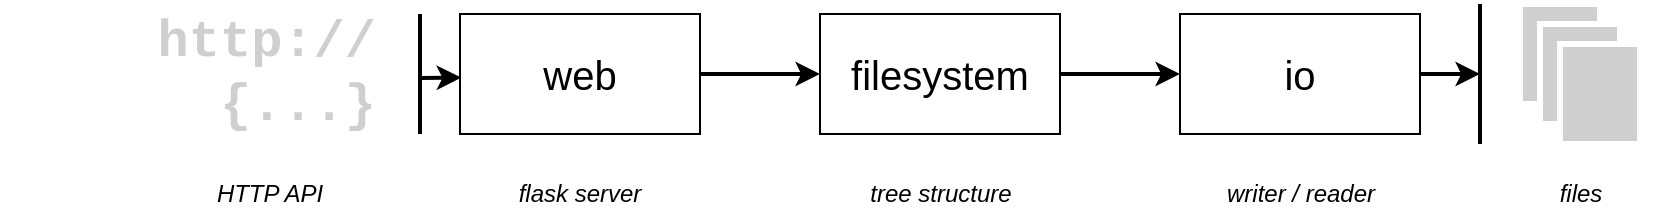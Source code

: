 <mxfile version="13.7.3" type="device" pages="2"><diagram id="0ewq6qM4GuxDzhzPHbmH" name="overview"><mxGraphModel dx="1106" dy="892" grid="1" gridSize="10" guides="1" tooltips="1" connect="1" arrows="1" fold="1" page="1" pageScale="1" pageWidth="1169" pageHeight="827" math="0" shadow="0"><root><mxCell id="Vb4Q2h-BdGvWWdNB2CnK-0"/><mxCell id="Vb4Q2h-BdGvWWdNB2CnK-1" parent="Vb4Q2h-BdGvWWdNB2CnK-0"/><mxCell id="-KA-zUJVmoi0DEM6hBks-0" value="&lt;font style=&quot;font-size: 20px&quot;&gt;web&lt;/font&gt;" style="rounded=0;whiteSpace=wrap;html=1;" parent="Vb4Q2h-BdGvWWdNB2CnK-1" vertex="1"><mxGeometry x="300" y="340" width="120" height="60" as="geometry"/></mxCell><mxCell id="-KA-zUJVmoi0DEM6hBks-1" value="&lt;font style=&quot;font-size: 20px&quot;&gt;filesystem&lt;/font&gt;" style="rounded=0;whiteSpace=wrap;html=1;" parent="Vb4Q2h-BdGvWWdNB2CnK-1" vertex="1"><mxGeometry x="480" y="340" width="120" height="60" as="geometry"/></mxCell><mxCell id="-KA-zUJVmoi0DEM6hBks-2" value="&lt;font style=&quot;font-size: 20px&quot;&gt;io&lt;/font&gt;" style="rounded=0;whiteSpace=wrap;html=1;" parent="Vb4Q2h-BdGvWWdNB2CnK-1" vertex="1"><mxGeometry x="660" y="340" width="120" height="60" as="geometry"/></mxCell><mxCell id="-KA-zUJVmoi0DEM6hBks-3" value="" style="endArrow=none;html=1;strokeWidth=2;" parent="Vb4Q2h-BdGvWWdNB2CnK-1" edge="1"><mxGeometry width="50" height="50" relative="1" as="geometry"><mxPoint x="280" y="400" as="sourcePoint"/><mxPoint x="280" y="340" as="targetPoint"/></mxGeometry></mxCell><mxCell id="-KA-zUJVmoi0DEM6hBks-4" value="" style="endArrow=none;html=1;strokeWidth=2;" parent="Vb4Q2h-BdGvWWdNB2CnK-1" edge="1"><mxGeometry width="50" height="50" relative="1" as="geometry"><mxPoint x="810" y="405" as="sourcePoint"/><mxPoint x="810" y="335" as="targetPoint"/></mxGeometry></mxCell><mxCell id="-KA-zUJVmoi0DEM6hBks-7" value="" style="whiteSpace=wrap;html=1;fillColor=#CFCFCF;strokeColor=#FFFFFF;strokeWidth=3;" parent="Vb4Q2h-BdGvWWdNB2CnK-1" vertex="1"><mxGeometry x="830" y="335" width="40" height="50" as="geometry"/></mxCell><mxCell id="-KA-zUJVmoi0DEM6hBks-8" value="" style="whiteSpace=wrap;html=1;fillColor=#CFCFCF;strokeColor=#FFFFFF;strokeWidth=3;" parent="Vb4Q2h-BdGvWWdNB2CnK-1" vertex="1"><mxGeometry x="840" y="345" width="40" height="50" as="geometry"/></mxCell><mxCell id="-KA-zUJVmoi0DEM6hBks-9" value="" style="whiteSpace=wrap;html=1;fillColor=#CFCFCF;strokeColor=#FFFFFF;strokeWidth=3;" parent="Vb4Q2h-BdGvWWdNB2CnK-1" vertex="1"><mxGeometry x="850" y="355" width="40" height="50" as="geometry"/></mxCell><mxCell id="-KA-zUJVmoi0DEM6hBks-10" value="&lt;font face=&quot;Courier New&quot; color=&quot;#cfcfcf&quot; style=&quot;font-size: 26px&quot;&gt;&lt;b&gt;http:// &lt;br&gt;{...}&lt;/b&gt;&lt;/font&gt;" style="text;html=1;strokeColor=none;fillColor=none;align=right;verticalAlign=middle;whiteSpace=wrap;rounded=0;" parent="Vb4Q2h-BdGvWWdNB2CnK-1" vertex="1"><mxGeometry x="70" y="345" width="190" height="50" as="geometry"/></mxCell><mxCell id="-KA-zUJVmoi0DEM6hBks-11" value="" style="endArrow=classic;html=1;strokeWidth=2;entryX=0.005;entryY=0.53;entryDx=0;entryDy=0;entryPerimeter=0;" parent="Vb4Q2h-BdGvWWdNB2CnK-1" target="-KA-zUJVmoi0DEM6hBks-0" edge="1"><mxGeometry width="50" height="50" relative="1" as="geometry"><mxPoint x="280" y="372" as="sourcePoint"/><mxPoint x="590" y="390" as="targetPoint"/></mxGeometry></mxCell><mxCell id="-KA-zUJVmoi0DEM6hBks-12" value="" style="endArrow=classic;html=1;strokeWidth=2;exitX=1;exitY=0.5;exitDx=0;exitDy=0;" parent="Vb4Q2h-BdGvWWdNB2CnK-1" source="-KA-zUJVmoi0DEM6hBks-0" target="-KA-zUJVmoi0DEM6hBks-1" edge="1"><mxGeometry width="50" height="50" relative="1" as="geometry"><mxPoint x="440" y="369.91" as="sourcePoint"/><mxPoint x="460.6" y="369.71" as="targetPoint"/></mxGeometry></mxCell><mxCell id="-KA-zUJVmoi0DEM6hBks-13" value="" style="endArrow=classic;html=1;strokeWidth=2;exitX=1;exitY=0.5;exitDx=0;exitDy=0;entryX=0;entryY=0.5;entryDx=0;entryDy=0;" parent="Vb4Q2h-BdGvWWdNB2CnK-1" source="-KA-zUJVmoi0DEM6hBks-1" target="-KA-zUJVmoi0DEM6hBks-2" edge="1"><mxGeometry width="50" height="50" relative="1" as="geometry"><mxPoint x="630" y="430.2" as="sourcePoint"/><mxPoint x="680" y="430" as="targetPoint"/></mxGeometry></mxCell><mxCell id="-KA-zUJVmoi0DEM6hBks-14" value="" style="endArrow=classic;html=1;strokeWidth=2;" parent="Vb4Q2h-BdGvWWdNB2CnK-1" source="-KA-zUJVmoi0DEM6hBks-2" edge="1"><mxGeometry width="50" height="50" relative="1" as="geometry"><mxPoint x="610" y="380" as="sourcePoint"/><mxPoint x="810" y="370" as="targetPoint"/></mxGeometry></mxCell><mxCell id="-KA-zUJVmoi0DEM6hBks-15" value="HTTP API" style="text;html=1;strokeColor=none;fillColor=none;align=center;verticalAlign=middle;whiteSpace=wrap;rounded=0;fontStyle=2" parent="Vb4Q2h-BdGvWWdNB2CnK-1" vertex="1"><mxGeometry x="170" y="420" width="70" height="20" as="geometry"/></mxCell><mxCell id="-KA-zUJVmoi0DEM6hBks-16" value="flask server" style="text;html=1;strokeColor=none;fillColor=none;align=center;verticalAlign=middle;whiteSpace=wrap;rounded=0;fontStyle=2" parent="Vb4Q2h-BdGvWWdNB2CnK-1" vertex="1"><mxGeometry x="325" y="420" width="70" height="20" as="geometry"/></mxCell><mxCell id="-KA-zUJVmoi0DEM6hBks-17" value="tree structure" style="text;html=1;strokeColor=none;fillColor=none;align=center;verticalAlign=middle;whiteSpace=wrap;rounded=0;fontStyle=2" parent="Vb4Q2h-BdGvWWdNB2CnK-1" vertex="1"><mxGeometry x="492.5" y="420" width="95" height="20" as="geometry"/></mxCell><mxCell id="-KA-zUJVmoi0DEM6hBks-18" value="writer / reader" style="text;html=1;strokeColor=none;fillColor=none;align=center;verticalAlign=middle;whiteSpace=wrap;rounded=0;fontStyle=2" parent="Vb4Q2h-BdGvWWdNB2CnK-1" vertex="1"><mxGeometry x="672.5" y="420" width="95" height="20" as="geometry"/></mxCell><mxCell id="-KA-zUJVmoi0DEM6hBks-19" value="files" style="text;html=1;strokeColor=none;fillColor=none;align=center;verticalAlign=middle;whiteSpace=wrap;rounded=0;fontStyle=2" parent="Vb4Q2h-BdGvWWdNB2CnK-1" vertex="1"><mxGeometry x="812.5" y="420" width="95" height="20" as="geometry"/></mxCell></root></mxGraphModel></diagram><diagram id="eddDqVepWsTmxNwpfsI0" name="ulm"><mxGraphModel dx="2661" dy="892" grid="1" gridSize="10" guides="1" tooltips="1" connect="1" arrows="1" fold="1" page="1" pageScale="1" pageWidth="1169" pageHeight="827" math="0" shadow="0"><root><mxCell id="CtkYiqi2bUPGgE3CBn2n-0"/><mxCell id="CtkYiqi2bUPGgE3CBn2n-1" parent="CtkYiqi2bUPGgE3CBn2n-0"/><mxCell id="CtkYiqi2bUPGgE3CBn2n-33" value="" style="endArrow=block;dashed=1;endFill=0;endSize=12;html=1;strokeWidth=2;exitX=0.5;exitY=0;exitDx=0;exitDy=0;entryX=0.501;entryY=0.976;entryDx=0;entryDy=0;entryPerimeter=0;" parent="CtkYiqi2bUPGgE3CBn2n-1" source="CtkYiqi2bUPGgE3CBn2n-9" target="CtkYiqi2bUPGgE3CBn2n-5" edge="1"><mxGeometry width="160" relative="1" as="geometry"><mxPoint x="490" y="675.66" as="sourcePoint"/><mxPoint x="650" y="675.66" as="targetPoint"/><Array as="points"><mxPoint x="300" y="580"/><mxPoint x="600" y="580"/></Array></mxGeometry></mxCell><mxCell id="CtkYiqi2bUPGgE3CBn2n-36" value="Extends" style="endArrow=block;endSize=16;endFill=0;html=1;strokeWidth=2;exitX=0;exitY=0.25;exitDx=0;exitDy=0;" parent="CtkYiqi2bUPGgE3CBn2n-1" source="CtkYiqi2bUPGgE3CBn2n-30" target="CtkYiqi2bUPGgE3CBn2n-13" edge="1"><mxGeometry x="0.468" y="40" width="160" relative="1" as="geometry"><mxPoint x="370" y="760" as="sourcePoint"/><mxPoint x="530" y="760" as="targetPoint"/><Array as="points"><mxPoint x="300" y="1016"/></Array><mxPoint y="4" as="offset"/></mxGeometry></mxCell><mxCell id="CtkYiqi2bUPGgE3CBn2n-37" value="" style="endArrow=block;endSize=16;endFill=0;html=1;strokeWidth=2;exitX=0;exitY=0.25;exitDx=0;exitDy=0;" parent="CtkYiqi2bUPGgE3CBn2n-1" source="CtkYiqi2bUPGgE3CBn2n-21" target="CtkYiqi2bUPGgE3CBn2n-13" edge="1"><mxGeometry x="-0.178" y="-52" width="160" relative="1" as="geometry"><mxPoint x="260" y="882.51" as="sourcePoint"/><mxPoint x="230.48" y="839.998" as="targetPoint"/><Array as="points"><mxPoint x="300" y="1136"/></Array><mxPoint x="-102" y="-17" as="offset"/></mxGeometry></mxCell><mxCell id="CtkYiqi2bUPGgE3CBn2n-38" value="" style="endArrow=block;endSize=16;endFill=0;html=1;strokeWidth=2;exitX=0;exitY=0.25;exitDx=0;exitDy=0;entryX=0.5;entryY=1;entryDx=0;entryDy=0;" parent="CtkYiqi2bUPGgE3CBn2n-1" target="CtkYiqi2bUPGgE3CBn2n-9" edge="1" source="CtkYiqi2bUPGgE3CBn2n-107"><mxGeometry x="-0.178" y="-52" width="160" relative="1" as="geometry"><mxPoint x="330" y="1072" as="sourcePoint"/><mxPoint x="300" y="733" as="targetPoint"/><Array as="points"><mxPoint x="300" y="1243"/></Array><mxPoint x="-102" y="-17" as="offset"/></mxGeometry></mxCell><mxCell id="CtkYiqi2bUPGgE3CBn2n-9" value="FolderNode" style="swimlane;fontStyle=1;align=center;verticalAlign=top;childLayout=stackLayout;horizontal=1;startSize=26;horizontalStack=0;resizeParent=1;resizeParentMax=0;resizeLast=0;collapsible=1;marginBottom=0;strokeWidth=1;fillColor=#CFCFCF;" parent="CtkYiqi2bUPGgE3CBn2n-1" vertex="1"><mxGeometry x="220" y="620" width="160" height="138" as="geometry"/></mxCell><mxCell id="CtkYiqi2bUPGgE3CBn2n-73" value="+ children" style="text;strokeColor=none;fillColor=none;align=left;verticalAlign=top;spacingLeft=4;spacingRight=4;overflow=hidden;rotatable=0;points=[[0,0.5],[1,0.5]];portConstraint=eastwest;" parent="CtkYiqi2bUPGgE3CBn2n-9" vertex="1"><mxGeometry y="26" width="160" height="26" as="geometry"/></mxCell><mxCell id="CtkYiqi2bUPGgE3CBn2n-10" value="" style="line;strokeWidth=1;fillColor=none;align=left;verticalAlign=middle;spacingTop=-1;spacingLeft=3;spacingRight=3;rotatable=0;labelPosition=right;points=[];portConstraint=eastwest;" parent="CtkYiqi2bUPGgE3CBn2n-9" vertex="1"><mxGeometry y="52" width="160" height="8" as="geometry"/></mxCell><mxCell id="CtkYiqi2bUPGgE3CBn2n-11" value="+ validate(json, children):" style="text;strokeColor=none;fillColor=none;align=left;verticalAlign=top;spacingLeft=4;spacingRight=4;overflow=hidden;rotatable=0;points=[[0,0.5],[1,0.5]];portConstraint=eastwest;" parent="CtkYiqi2bUPGgE3CBn2n-9" vertex="1"><mxGeometry y="60" width="160" height="26" as="geometry"/></mxCell><mxCell id="CtkYiqi2bUPGgE3CBn2n-12" value="+ get(url): json" style="text;strokeColor=none;fillColor=none;align=left;verticalAlign=top;spacingLeft=4;spacingRight=4;overflow=hidden;rotatable=0;points=[[0,0.5],[1,0.5]];portConstraint=eastwest;" parent="CtkYiqi2bUPGgE3CBn2n-9" vertex="1"><mxGeometry y="86" width="160" height="26" as="geometry"/></mxCell><mxCell id="CtkYiqi2bUPGgE3CBn2n-13" value="+ save(url, json):" style="text;strokeColor=none;fillColor=none;align=left;verticalAlign=top;spacingLeft=4;spacingRight=4;overflow=hidden;rotatable=0;points=[[0,0.5],[1,0.5]];portConstraint=eastwest;" parent="CtkYiqi2bUPGgE3CBn2n-9" vertex="1"><mxGeometry y="112" width="160" height="26" as="geometry"/></mxCell><mxCell id="CtkYiqi2bUPGgE3CBn2n-56" value="Extends" style="endArrow=block;endSize=16;endFill=0;html=1;strokeWidth=2;exitX=0;exitY=0.25;exitDx=0;exitDy=0;entryX=0.5;entryY=1;entryDx=0;entryDy=0;" parent="CtkYiqi2bUPGgE3CBn2n-1" source="CtkYiqi2bUPGgE3CBn2n-64" edge="1"><mxGeometry x="0.523" y="40" width="160" relative="1" as="geometry"><mxPoint x="670" y="944" as="sourcePoint"/><mxPoint x="600" y="970" as="targetPoint"/><Array as="points"><mxPoint x="600" y="1009"/></Array><mxPoint as="offset"/></mxGeometry></mxCell><mxCell id="CtkYiqi2bUPGgE3CBn2n-57" value="" style="endArrow=block;endSize=16;endFill=0;html=1;strokeWidth=2;exitX=0;exitY=0.25;exitDx=0;exitDy=0;entryX=0.5;entryY=1;entryDx=0;entryDy=0;" parent="CtkYiqi2bUPGgE3CBn2n-1" source="CtkYiqi2bUPGgE3CBn2n-67" edge="1"><mxGeometry x="-0.178" y="-52" width="160" relative="1" as="geometry"><mxPoint x="560" y="1066.51" as="sourcePoint"/><mxPoint x="600" y="970" as="targetPoint"/><Array as="points"><mxPoint x="600" y="1129"/></Array><mxPoint x="-102" y="-17" as="offset"/></mxGeometry></mxCell><mxCell id="CtkYiqi2bUPGgE3CBn2n-58" value="" style="endArrow=block;endSize=16;endFill=0;html=1;strokeWidth=2;exitX=0;exitY=0.25;exitDx=0;exitDy=0;entryX=0.5;entryY=1;entryDx=0;entryDy=0;" parent="CtkYiqi2bUPGgE3CBn2n-1" edge="1"><mxGeometry x="-0.178" y="-52" width="160" relative="1" as="geometry"><mxPoint x="630" y="1249" as="sourcePoint"/><mxPoint x="600" y="970" as="targetPoint"/><Array as="points"><mxPoint x="600" y="1249"/></Array><mxPoint x="-102" y="-17" as="offset"/></mxGeometry></mxCell><mxCell id="CtkYiqi2bUPGgE3CBn2n-86" value="LazyNode" style="swimlane;fontStyle=1;align=center;verticalAlign=top;childLayout=stackLayout;horizontal=1;startSize=26;horizontalStack=0;resizeParent=1;resizeParentMax=0;resizeLast=0;collapsible=1;marginBottom=0;strokeWidth=1;fillColor=#CFCFCF;" parent="CtkYiqi2bUPGgE3CBn2n-1" vertex="1"><mxGeometry x="830" y="620" width="160" height="140" as="geometry"/></mxCell><mxCell id="CtkYiqi2bUPGgE3CBn2n-88" value="" style="line;strokeWidth=1;fillColor=none;align=left;verticalAlign=middle;spacingTop=-1;spacingLeft=3;spacingRight=3;rotatable=0;labelPosition=right;points=[];portConstraint=eastwest;" parent="CtkYiqi2bUPGgE3CBn2n-86" vertex="1"><mxGeometry y="26" width="160" height="8" as="geometry"/></mxCell><mxCell id="CtkYiqi2bUPGgE3CBn2n-89" value="+ validate(json, children):" style="text;strokeColor=none;fillColor=none;align=left;verticalAlign=top;spacingLeft=4;spacingRight=4;overflow=hidden;rotatable=0;points=[[0,0.5],[1,0.5]];portConstraint=eastwest;" parent="CtkYiqi2bUPGgE3CBn2n-86" vertex="1"><mxGeometry y="34" width="160" height="26" as="geometry"/></mxCell><mxCell id="CtkYiqi2bUPGgE3CBn2n-90" value="+ get(url): json" style="text;strokeColor=none;fillColor=none;align=left;verticalAlign=top;spacingLeft=4;spacingRight=4;overflow=hidden;rotatable=0;points=[[0,0.5],[1,0.5]];portConstraint=eastwest;" parent="CtkYiqi2bUPGgE3CBn2n-86" vertex="1"><mxGeometry y="60" width="160" height="26" as="geometry"/></mxCell><mxCell id="CtkYiqi2bUPGgE3CBn2n-91" value="+ save(url, json):" style="text;strokeColor=none;fillColor=none;align=left;verticalAlign=top;spacingLeft=4;spacingRight=4;overflow=hidden;rotatable=0;points=[[0,0.5],[1,0.5]];portConstraint=eastwest;" parent="CtkYiqi2bUPGgE3CBn2n-86" vertex="1"><mxGeometry y="86" width="160" height="26" as="geometry"/></mxCell><mxCell id="CtkYiqi2bUPGgE3CBn2n-92" value="+ build(config): children" style="text;strokeColor=none;fillColor=none;align=left;verticalAlign=top;spacingLeft=4;spacingRight=4;overflow=hidden;rotatable=0;points=[[0,0.5],[1,0.5]];portConstraint=eastwest;" parent="CtkYiqi2bUPGgE3CBn2n-86" vertex="1"><mxGeometry y="112" width="160" height="28" as="geometry"/></mxCell><mxCell id="CtkYiqi2bUPGgE3CBn2n-59" value="IniFileNode" style="swimlane;fontStyle=1;align=center;verticalAlign=top;childLayout=stackLayout;horizontal=1;startSize=26;horizontalStack=0;resizeParent=1;resizeParentMax=0;resizeLast=0;collapsible=1;marginBottom=0;strokeWidth=1;fillColor=#CFCFCF;" parent="CtkYiqi2bUPGgE3CBn2n-1" vertex="1"><mxGeometry x="520" y="620" width="160" height="166" as="geometry"/></mxCell><mxCell id="CtkYiqi2bUPGgE3CBn2n-78" value="+ types" style="text;strokeColor=none;fillColor=none;align=left;verticalAlign=top;spacingLeft=4;spacingRight=4;overflow=hidden;rotatable=0;points=[[0,0.5],[1,0.5]];portConstraint=eastwest;" parent="CtkYiqi2bUPGgE3CBn2n-59" vertex="1"><mxGeometry y="26" width="160" height="26" as="geometry"/></mxCell><mxCell id="CtkYiqi2bUPGgE3CBn2n-60" value="" style="line;strokeWidth=1;fillColor=none;align=left;verticalAlign=middle;spacingTop=-1;spacingLeft=3;spacingRight=3;rotatable=0;labelPosition=right;points=[];portConstraint=eastwest;" parent="CtkYiqi2bUPGgE3CBn2n-59" vertex="1"><mxGeometry y="52" width="160" height="8" as="geometry"/></mxCell><mxCell id="CtkYiqi2bUPGgE3CBn2n-61" value="+ validate(json, children):" style="text;strokeColor=none;fillColor=none;align=left;verticalAlign=top;spacingLeft=4;spacingRight=4;overflow=hidden;rotatable=0;points=[[0,0.5],[1,0.5]];portConstraint=eastwest;" parent="CtkYiqi2bUPGgE3CBn2n-59" vertex="1"><mxGeometry y="60" width="160" height="26" as="geometry"/></mxCell><mxCell id="CtkYiqi2bUPGgE3CBn2n-62" value="+ get(url): json" style="text;strokeColor=none;fillColor=none;align=left;verticalAlign=top;spacingLeft=4;spacingRight=4;overflow=hidden;rotatable=0;points=[[0,0.5],[1,0.5]];portConstraint=eastwest;" parent="CtkYiqi2bUPGgE3CBn2n-59" vertex="1"><mxGeometry y="86" width="160" height="26" as="geometry"/></mxCell><mxCell id="CtkYiqi2bUPGgE3CBn2n-63" value="+ save(url, json):" style="text;strokeColor=none;fillColor=none;align=left;verticalAlign=top;spacingLeft=4;spacingRight=4;overflow=hidden;rotatable=0;points=[[0,0.5],[1,0.5]];portConstraint=eastwest;" parent="CtkYiqi2bUPGgE3CBn2n-59" vertex="1"><mxGeometry y="112" width="160" height="26" as="geometry"/></mxCell><mxCell id="CtkYiqi2bUPGgE3CBn2n-82" value="+ build(config): children" style="text;strokeColor=none;fillColor=none;align=left;verticalAlign=top;spacingLeft=4;spacingRight=4;overflow=hidden;rotatable=0;points=[[0,0.5],[1,0.5]];portConstraint=eastwest;" parent="CtkYiqi2bUPGgE3CBn2n-59" vertex="1"><mxGeometry y="138" width="160" height="28" as="geometry"/></mxCell><mxCell id="CtkYiqi2bUPGgE3CBn2n-2" value="INode" style="swimlane;fontStyle=1;align=center;verticalAlign=top;childLayout=stackLayout;horizontal=1;startSize=26;horizontalStack=0;resizeParent=1;resizeParentMax=0;resizeLast=0;collapsible=1;marginBottom=0;strokeWidth=1;fillColor=#CFCFCF;" parent="CtkYiqi2bUPGgE3CBn2n-1" vertex="1"><mxGeometry x="520" y="380" width="160" height="140" as="geometry"/></mxCell><mxCell id="CtkYiqi2bUPGgE3CBn2n-4" value="" style="line;strokeWidth=1;fillColor=none;align=left;verticalAlign=middle;spacingTop=-1;spacingLeft=3;spacingRight=3;rotatable=0;labelPosition=right;points=[];portConstraint=eastwest;" parent="CtkYiqi2bUPGgE3CBn2n-2" vertex="1"><mxGeometry y="26" width="160" height="8" as="geometry"/></mxCell><mxCell id="CtkYiqi2bUPGgE3CBn2n-8" value="+ validate(json, children):" style="text;strokeColor=none;fillColor=none;align=left;verticalAlign=top;spacingLeft=4;spacingRight=4;overflow=hidden;rotatable=0;points=[[0,0.5],[1,0.5]];portConstraint=eastwest;" parent="CtkYiqi2bUPGgE3CBn2n-2" vertex="1"><mxGeometry y="34" width="160" height="26" as="geometry"/></mxCell><mxCell id="CtkYiqi2bUPGgE3CBn2n-6" value="+ get(url): json" style="text;strokeColor=none;fillColor=none;align=left;verticalAlign=top;spacingLeft=4;spacingRight=4;overflow=hidden;rotatable=0;points=[[0,0.5],[1,0.5]];portConstraint=eastwest;" parent="CtkYiqi2bUPGgE3CBn2n-2" vertex="1"><mxGeometry y="60" width="160" height="26" as="geometry"/></mxCell><mxCell id="CtkYiqi2bUPGgE3CBn2n-7" value="+ save(url, json):" style="text;strokeColor=none;fillColor=none;align=left;verticalAlign=top;spacingLeft=4;spacingRight=4;overflow=hidden;rotatable=0;points=[[0,0.5],[1,0.5]];portConstraint=eastwest;" parent="CtkYiqi2bUPGgE3CBn2n-2" vertex="1"><mxGeometry y="86" width="160" height="26" as="geometry"/></mxCell><mxCell id="CtkYiqi2bUPGgE3CBn2n-5" value="+ build(config): children" style="text;strokeColor=none;fillColor=none;align=left;verticalAlign=top;spacingLeft=4;spacingRight=4;overflow=hidden;rotatable=0;points=[[0,0.5],[1,0.5]];portConstraint=eastwest;" parent="CtkYiqi2bUPGgE3CBn2n-2" vertex="1"><mxGeometry y="112" width="160" height="28" as="geometry"/></mxCell><mxCell id="CtkYiqi2bUPGgE3CBn2n-102" value="" style="endArrow=block;dashed=1;endFill=0;endSize=12;html=1;strokeWidth=2;exitX=0.5;exitY=0;exitDx=0;exitDy=0;entryX=0.5;entryY=1;entryDx=0;entryDy=0;" parent="CtkYiqi2bUPGgE3CBn2n-1" source="CtkYiqi2bUPGgE3CBn2n-86" target="CtkYiqi2bUPGgE3CBn2n-2" edge="1"><mxGeometry width="160" relative="1" as="geometry"><mxPoint x="310" y="630" as="sourcePoint"/><mxPoint x="609.68" y="531.204" as="targetPoint"/><Array as="points"><mxPoint x="910" y="580"/><mxPoint x="600" y="580"/></Array></mxGeometry></mxCell><mxCell id="CtkYiqi2bUPGgE3CBn2n-103" value="" style="endArrow=block;dashed=1;endFill=0;endSize=12;html=1;strokeWidth=2;exitX=0.5;exitY=0;exitDx=0;exitDy=0;" parent="CtkYiqi2bUPGgE3CBn2n-1" source="CtkYiqi2bUPGgE3CBn2n-59" edge="1"><mxGeometry width="160" relative="1" as="geometry"><mxPoint x="560" y="600" as="sourcePoint"/><mxPoint x="600" y="520" as="targetPoint"/></mxGeometry></mxCell><mxCell id="CtkYiqi2bUPGgE3CBn2n-104" value="" style="endArrow=none;html=1;strokeWidth=5;" parent="CtkYiqi2bUPGgE3CBn2n-1" edge="1"><mxGeometry width="50" height="50" relative="1" as="geometry"><mxPoint x="160" y="550" as="sourcePoint"/><mxPoint x="160" y="380" as="targetPoint"/></mxGeometry></mxCell><mxCell id="CtkYiqi2bUPGgE3CBn2n-105" value="" style="endArrow=none;html=1;strokeWidth=5;" parent="CtkYiqi2bUPGgE3CBn2n-1" edge="1"><mxGeometry width="50" height="50" relative="1" as="geometry"><mxPoint x="160" y="770" as="sourcePoint"/><mxPoint x="160" y="590" as="targetPoint"/></mxGeometry></mxCell><mxCell id="CtkYiqi2bUPGgE3CBn2n-106" value="" style="endArrow=none;html=1;strokeWidth=5;" parent="CtkYiqi2bUPGgE3CBn2n-1" edge="1"><mxGeometry width="50" height="50" relative="1" as="geometry"><mxPoint x="160" y="1274" as="sourcePoint"/><mxPoint x="160" y="984" as="targetPoint"/></mxGeometry></mxCell><mxCell id="CtkYiqi2bUPGgE3CBn2n-113" value="&lt;font style=&quot;font-size: 25px&quot;&gt;Main&lt;br&gt;Interface&lt;/font&gt;" style="text;html=1;strokeColor=none;fillColor=none;align=right;verticalAlign=middle;whiteSpace=wrap;rounded=0;" parent="CtkYiqi2bUPGgE3CBn2n-1" vertex="1"><mxGeometry x="-40" y="440" width="180" height="80" as="geometry"/></mxCell><mxCell id="CtkYiqi2bUPGgE3CBn2n-114" value="&lt;font style=&quot;font-size: 25px&quot;&gt;Meta Node&lt;/font&gt;" style="text;html=1;strokeColor=none;fillColor=none;align=right;verticalAlign=middle;whiteSpace=wrap;rounded=0;" parent="CtkYiqi2bUPGgE3CBn2n-1" vertex="1"><mxGeometry x="-40" y="649" width="180" height="80" as="geometry"/></mxCell><mxCell id="CtkYiqi2bUPGgE3CBn2n-115" value="&lt;span style=&quot;font-size: 25px&quot;&gt;Tree Node&lt;/span&gt;" style="text;html=1;strokeColor=none;fillColor=none;align=right;verticalAlign=middle;whiteSpace=wrap;rounded=0;" parent="CtkYiqi2bUPGgE3CBn2n-1" vertex="1"><mxGeometry x="-40" y="1091" width="180" height="80" as="geometry"/></mxCell><mxCell id="CtkYiqi2bUPGgE3CBn2n-93" value="Load" style="swimlane;fontStyle=1;align=center;verticalAlign=top;childLayout=stackLayout;horizontal=1;startSize=26;horizontalStack=0;resizeParent=1;resizeParentMax=0;resizeLast=0;collapsible=1;marginBottom=0;strokeWidth=1;fillColor=#CFCFCF;" parent="CtkYiqi2bUPGgE3CBn2n-1" vertex="1"><mxGeometry x="940" y="994" width="160" height="34" as="geometry"/></mxCell><mxCell id="CtkYiqi2bUPGgE3CBn2n-95" value="" style="line;strokeWidth=1;fillColor=none;align=left;verticalAlign=middle;spacingTop=-1;spacingLeft=3;spacingRight=3;rotatable=0;labelPosition=right;points=[];portConstraint=eastwest;" parent="CtkYiqi2bUPGgE3CBn2n-93" vertex="1"><mxGeometry y="26" width="160" height="8" as="geometry"/></mxCell><mxCell id="CtkYiqi2bUPGgE3CBn2n-64" value="StudyIni" style="swimlane;fontStyle=1;align=center;verticalAlign=top;childLayout=stackLayout;horizontal=1;startSize=26;horizontalStack=0;resizeParent=1;resizeParentMax=0;resizeLast=0;collapsible=1;marginBottom=0;strokeWidth=1;fillColor=#CFCFCF;" parent="CtkYiqi2bUPGgE3CBn2n-1" vertex="1"><mxGeometry x="630" y="994" width="160" height="60" as="geometry"/></mxCell><mxCell id="CtkYiqi2bUPGgE3CBn2n-79" value="+ types" style="text;strokeColor=none;fillColor=none;align=left;verticalAlign=top;spacingLeft=4;spacingRight=4;overflow=hidden;rotatable=0;points=[[0,0.5],[1,0.5]];portConstraint=eastwest;" parent="CtkYiqi2bUPGgE3CBn2n-64" vertex="1"><mxGeometry y="26" width="160" height="26" as="geometry"/></mxCell><mxCell id="CtkYiqi2bUPGgE3CBn2n-65" value="" style="line;strokeWidth=1;fillColor=none;align=left;verticalAlign=middle;spacingTop=-1;spacingLeft=3;spacingRight=3;rotatable=0;labelPosition=right;points=[];portConstraint=eastwest;" parent="CtkYiqi2bUPGgE3CBn2n-64" vertex="1"><mxGeometry y="52" width="160" height="8" as="geometry"/></mxCell><mxCell id="CtkYiqi2bUPGgE3CBn2n-30" value="Settings" style="swimlane;fontStyle=1;align=center;verticalAlign=top;childLayout=stackLayout;horizontal=1;startSize=26;horizontalStack=0;resizeParent=1;resizeParentMax=0;resizeLast=0;collapsible=1;marginBottom=0;strokeWidth=1;fillColor=#CFCFCF;" parent="CtkYiqi2bUPGgE3CBn2n-1" vertex="1"><mxGeometry x="330" y="994" width="160" height="88" as="geometry"/></mxCell><mxCell id="CtkYiqi2bUPGgE3CBn2n-74" value="+ children" style="text;strokeColor=none;fillColor=none;align=left;verticalAlign=top;spacingLeft=4;spacingRight=4;overflow=hidden;rotatable=0;points=[[0,0.5],[1,0.5]];portConstraint=eastwest;" parent="CtkYiqi2bUPGgE3CBn2n-30" vertex="1"><mxGeometry y="26" width="160" height="26" as="geometry"/></mxCell><mxCell id="CtkYiqi2bUPGgE3CBn2n-31" value="" style="line;strokeWidth=1;fillColor=none;align=left;verticalAlign=middle;spacingTop=-1;spacingLeft=3;spacingRight=3;rotatable=0;labelPosition=right;points=[];portConstraint=eastwest;" parent="CtkYiqi2bUPGgE3CBn2n-30" vertex="1"><mxGeometry y="52" width="160" height="8" as="geometry"/></mxCell><mxCell id="CtkYiqi2bUPGgE3CBn2n-32" value="+ build(config): children" style="text;strokeColor=none;fillColor=none;align=left;verticalAlign=top;spacingLeft=4;spacingRight=4;overflow=hidden;rotatable=0;points=[[0,0.5],[1,0.5]];portConstraint=eastwest;" parent="CtkYiqi2bUPGgE3CBn2n-30" vertex="1"><mxGeometry y="60" width="160" height="28" as="geometry"/></mxCell><mxCell id="CtkYiqi2bUPGgE3CBn2n-21" value="Input" style="swimlane;fontStyle=1;align=center;verticalAlign=top;childLayout=stackLayout;horizontal=1;startSize=26;horizontalStack=0;resizeParent=1;resizeParentMax=0;resizeLast=0;collapsible=1;marginBottom=0;strokeWidth=1;fillColor=#CFCFCF;" parent="CtkYiqi2bUPGgE3CBn2n-1" vertex="1"><mxGeometry x="330" y="1114" width="160" height="88" as="geometry"/></mxCell><mxCell id="CtkYiqi2bUPGgE3CBn2n-75" value="+ children" style="text;strokeColor=none;fillColor=none;align=left;verticalAlign=top;spacingLeft=4;spacingRight=4;overflow=hidden;rotatable=0;points=[[0,0.5],[1,0.5]];portConstraint=eastwest;" parent="CtkYiqi2bUPGgE3CBn2n-21" vertex="1"><mxGeometry y="26" width="160" height="26" as="geometry"/></mxCell><mxCell id="CtkYiqi2bUPGgE3CBn2n-22" value="" style="line;strokeWidth=1;fillColor=none;align=left;verticalAlign=middle;spacingTop=-1;spacingLeft=3;spacingRight=3;rotatable=0;labelPosition=right;points=[];portConstraint=eastwest;" parent="CtkYiqi2bUPGgE3CBn2n-21" vertex="1"><mxGeometry y="52" width="160" height="8" as="geometry"/></mxCell><mxCell id="CtkYiqi2bUPGgE3CBn2n-26" value="+ build(config): children" style="text;strokeColor=none;fillColor=none;align=left;verticalAlign=top;spacingLeft=4;spacingRight=4;overflow=hidden;rotatable=0;points=[[0,0.5],[1,0.5]];portConstraint=eastwest;" parent="CtkYiqi2bUPGgE3CBn2n-21" vertex="1"><mxGeometry y="60" width="160" height="28" as="geometry"/></mxCell><mxCell id="CtkYiqi2bUPGgE3CBn2n-96" value="Solar" style="swimlane;fontStyle=1;align=center;verticalAlign=top;childLayout=stackLayout;horizontal=1;startSize=26;horizontalStack=0;resizeParent=1;resizeParentMax=0;resizeLast=0;collapsible=1;marginBottom=0;strokeWidth=1;fillColor=#CFCFCF;" parent="CtkYiqi2bUPGgE3CBn2n-1" vertex="1"><mxGeometry x="940" y="1114" width="160" height="34" as="geometry"/></mxCell><mxCell id="CtkYiqi2bUPGgE3CBn2n-98" value="" style="line;strokeWidth=1;fillColor=none;align=left;verticalAlign=middle;spacingTop=-1;spacingLeft=3;spacingRight=3;rotatable=0;labelPosition=right;points=[];portConstraint=eastwest;" parent="CtkYiqi2bUPGgE3CBn2n-96" vertex="1"><mxGeometry y="26" width="160" height="8" as="geometry"/></mxCell><mxCell id="CtkYiqi2bUPGgE3CBn2n-67" value="GeneralData" style="swimlane;fontStyle=1;align=center;verticalAlign=top;childLayout=stackLayout;horizontal=1;startSize=26;horizontalStack=0;resizeParent=1;resizeParentMax=0;resizeLast=0;collapsible=1;marginBottom=0;strokeWidth=1;fillColor=#CFCFCF;" parent="CtkYiqi2bUPGgE3CBn2n-1" vertex="1"><mxGeometry x="630" y="1114" width="160" height="60" as="geometry"/></mxCell><mxCell id="CtkYiqi2bUPGgE3CBn2n-80" value="+ types" style="text;strokeColor=none;fillColor=none;align=left;verticalAlign=top;spacingLeft=4;spacingRight=4;overflow=hidden;rotatable=0;points=[[0,0.5],[1,0.5]];portConstraint=eastwest;" parent="CtkYiqi2bUPGgE3CBn2n-67" vertex="1"><mxGeometry y="26" width="160" height="26" as="geometry"/></mxCell><mxCell id="CtkYiqi2bUPGgE3CBn2n-68" value="" style="line;strokeWidth=1;fillColor=none;align=left;verticalAlign=middle;spacingTop=-1;spacingLeft=3;spacingRight=3;rotatable=0;labelPosition=right;points=[];portConstraint=eastwest;" parent="CtkYiqi2bUPGgE3CBn2n-67" vertex="1"><mxGeometry y="52" width="160" height="8" as="geometry"/></mxCell><mxCell id="CtkYiqi2bUPGgE3CBn2n-107" value="* * * " style="swimlane;fontStyle=1;align=center;verticalAlign=top;childLayout=stackLayout;horizontal=1;startSize=26;horizontalStack=0;resizeParent=1;resizeParentMax=0;resizeLast=0;collapsible=1;marginBottom=0;strokeWidth=1;fillColor=#CFCFCF;" parent="CtkYiqi2bUPGgE3CBn2n-1" vertex="1"><mxGeometry x="325" y="1234" width="160" height="34" as="geometry"/></mxCell><mxCell id="CtkYiqi2bUPGgE3CBn2n-108" value="" style="line;strokeWidth=1;fillColor=none;align=left;verticalAlign=middle;spacingTop=-1;spacingLeft=3;spacingRight=3;rotatable=0;labelPosition=right;points=[];portConstraint=eastwest;" parent="CtkYiqi2bUPGgE3CBn2n-107" vertex="1"><mxGeometry y="26" width="160" height="8" as="geometry"/></mxCell><mxCell id="CtkYiqi2bUPGgE3CBn2n-109" value="* * * " style="swimlane;fontStyle=1;align=center;verticalAlign=top;childLayout=stackLayout;horizontal=1;startSize=26;horizontalStack=0;resizeParent=1;resizeParentMax=0;resizeLast=0;collapsible=1;marginBottom=0;strokeWidth=1;fillColor=#CFCFCF;" parent="CtkYiqi2bUPGgE3CBn2n-1" vertex="1"><mxGeometry x="625" y="1234" width="160" height="34" as="geometry"/></mxCell><mxCell id="CtkYiqi2bUPGgE3CBn2n-110" value="" style="line;strokeWidth=1;fillColor=none;align=left;verticalAlign=middle;spacingTop=-1;spacingLeft=3;spacingRight=3;rotatable=0;labelPosition=right;points=[];portConstraint=eastwest;" parent="CtkYiqi2bUPGgE3CBn2n-109" vertex="1"><mxGeometry y="26" width="160" height="8" as="geometry"/></mxCell><mxCell id="CtkYiqi2bUPGgE3CBn2n-111" value="* * * " style="swimlane;fontStyle=1;align=center;verticalAlign=top;childLayout=stackLayout;horizontal=1;startSize=26;horizontalStack=0;resizeParent=1;resizeParentMax=0;resizeLast=0;collapsible=1;marginBottom=0;strokeWidth=1;fillColor=#CFCFCF;" parent="CtkYiqi2bUPGgE3CBn2n-1" vertex="1"><mxGeometry x="935" y="1234" width="160" height="34" as="geometry"/></mxCell><mxCell id="CtkYiqi2bUPGgE3CBn2n-112" value="" style="line;strokeWidth=1;fillColor=none;align=left;verticalAlign=middle;spacingTop=-1;spacingLeft=3;spacingRight=3;rotatable=0;labelPosition=right;points=[];portConstraint=eastwest;" parent="CtkYiqi2bUPGgE3CBn2n-111" vertex="1"><mxGeometry y="26" width="160" height="8" as="geometry"/></mxCell><mxCell id="fsSm80G24nIBpQCjEQXz-0" value="RawNode" style="swimlane;fontStyle=1;align=center;verticalAlign=top;childLayout=stackLayout;horizontal=1;startSize=26;horizontalStack=0;resizeParent=1;resizeParentMax=0;resizeLast=0;collapsible=1;marginBottom=0;strokeWidth=1;fillColor=#CFCFCF;" vertex="1" parent="CtkYiqi2bUPGgE3CBn2n-1"><mxGeometry x="830" y="810" width="160" height="86" as="geometry"/></mxCell><mxCell id="fsSm80G24nIBpQCjEQXz-1" value="" style="line;strokeWidth=1;fillColor=none;align=left;verticalAlign=middle;spacingTop=-1;spacingLeft=3;spacingRight=3;rotatable=0;labelPosition=right;points=[];portConstraint=eastwest;" vertex="1" parent="fsSm80G24nIBpQCjEQXz-0"><mxGeometry y="26" width="160" height="8" as="geometry"/></mxCell><mxCell id="fsSm80G24nIBpQCjEQXz-3" value="+ load(url): json" style="text;strokeColor=none;fillColor=none;align=left;verticalAlign=top;spacingLeft=4;spacingRight=4;overflow=hidden;rotatable=0;points=[[0,0.5],[1,0.5]];portConstraint=eastwest;" vertex="1" parent="fsSm80G24nIBpQCjEQXz-0"><mxGeometry y="34" width="160" height="26" as="geometry"/></mxCell><mxCell id="fsSm80G24nIBpQCjEQXz-4" value="+ dump(url, json):" style="text;strokeColor=none;fillColor=none;align=left;verticalAlign=top;spacingLeft=4;spacingRight=4;overflow=hidden;rotatable=0;points=[[0,0.5],[1,0.5]];portConstraint=eastwest;" vertex="1" parent="fsSm80G24nIBpQCjEQXz-0"><mxGeometry y="60" width="160" height="26" as="geometry"/></mxCell><mxCell id="fsSm80G24nIBpQCjEQXz-7" value="Extends" style="endArrow=block;endSize=16;endFill=0;html=1;entryX=0.519;entryY=1.179;entryDx=0;entryDy=0;entryPerimeter=0;" edge="1" parent="CtkYiqi2bUPGgE3CBn2n-1" target="CtkYiqi2bUPGgE3CBn2n-92"><mxGeometry width="160" relative="1" as="geometry"><mxPoint x="913" y="800" as="sourcePoint"/><mxPoint x="910" y="810" as="targetPoint"/></mxGeometry></mxCell><mxCell id="fsSm80G24nIBpQCjEQXz-8" value="InputSeriesMatrix" style="swimlane;fontStyle=1;align=center;verticalAlign=top;childLayout=stackLayout;horizontal=1;startSize=26;horizontalStack=0;resizeParent=1;resizeParentMax=0;resizeLast=0;collapsible=1;marginBottom=0;strokeWidth=1;fillColor=#CFCFCF;" vertex="1" parent="CtkYiqi2bUPGgE3CBn2n-1"><mxGeometry x="1040" y="810" width="160" height="86" as="geometry"/></mxCell><mxCell id="fsSm80G24nIBpQCjEQXz-9" value="" style="line;strokeWidth=1;fillColor=none;align=left;verticalAlign=middle;spacingTop=-1;spacingLeft=3;spacingRight=3;rotatable=0;labelPosition=right;points=[];portConstraint=eastwest;" vertex="1" parent="fsSm80G24nIBpQCjEQXz-8"><mxGeometry y="26" width="160" height="8" as="geometry"/></mxCell><mxCell id="fsSm80G24nIBpQCjEQXz-10" value="+ load(url): json" style="text;strokeColor=none;fillColor=none;align=left;verticalAlign=top;spacingLeft=4;spacingRight=4;overflow=hidden;rotatable=0;points=[[0,0.5],[1,0.5]];portConstraint=eastwest;" vertex="1" parent="fsSm80G24nIBpQCjEQXz-8"><mxGeometry y="34" width="160" height="26" as="geometry"/></mxCell><mxCell id="fsSm80G24nIBpQCjEQXz-11" value="+ dump(url, json):" style="text;strokeColor=none;fillColor=none;align=left;verticalAlign=top;spacingLeft=4;spacingRight=4;overflow=hidden;rotatable=0;points=[[0,0.5],[1,0.5]];portConstraint=eastwest;" vertex="1" parent="fsSm80G24nIBpQCjEQXz-8"><mxGeometry y="60" width="160" height="26" as="geometry"/></mxCell><mxCell id="fsSm80G24nIBpQCjEQXz-12" value="OutputSeriesMatrix" style="swimlane;fontStyle=1;align=center;verticalAlign=top;childLayout=stackLayout;horizontal=1;startSize=26;horizontalStack=0;resizeParent=1;resizeParentMax=0;resizeLast=0;collapsible=1;marginBottom=0;strokeWidth=1;fillColor=#CFCFCF;" vertex="1" parent="CtkYiqi2bUPGgE3CBn2n-1"><mxGeometry x="1230" y="810" width="160" height="86" as="geometry"/></mxCell><mxCell id="fsSm80G24nIBpQCjEQXz-13" value="" style="line;strokeWidth=1;fillColor=none;align=left;verticalAlign=middle;spacingTop=-1;spacingLeft=3;spacingRight=3;rotatable=0;labelPosition=right;points=[];portConstraint=eastwest;" vertex="1" parent="fsSm80G24nIBpQCjEQXz-12"><mxGeometry y="26" width="160" height="8" as="geometry"/></mxCell><mxCell id="fsSm80G24nIBpQCjEQXz-14" value="+ load(url): json" style="text;strokeColor=none;fillColor=none;align=left;verticalAlign=top;spacingLeft=4;spacingRight=4;overflow=hidden;rotatable=0;points=[[0,0.5],[1,0.5]];portConstraint=eastwest;" vertex="1" parent="fsSm80G24nIBpQCjEQXz-12"><mxGeometry y="34" width="160" height="26" as="geometry"/></mxCell><mxCell id="fsSm80G24nIBpQCjEQXz-15" value="+ dump(url, json):" style="text;strokeColor=none;fillColor=none;align=left;verticalAlign=top;spacingLeft=4;spacingRight=4;overflow=hidden;rotatable=0;points=[[0,0.5],[1,0.5]];portConstraint=eastwest;" vertex="1" parent="fsSm80G24nIBpQCjEQXz-12"><mxGeometry y="60" width="160" height="26" as="geometry"/></mxCell></root></mxGraphModel></diagram></mxfile>